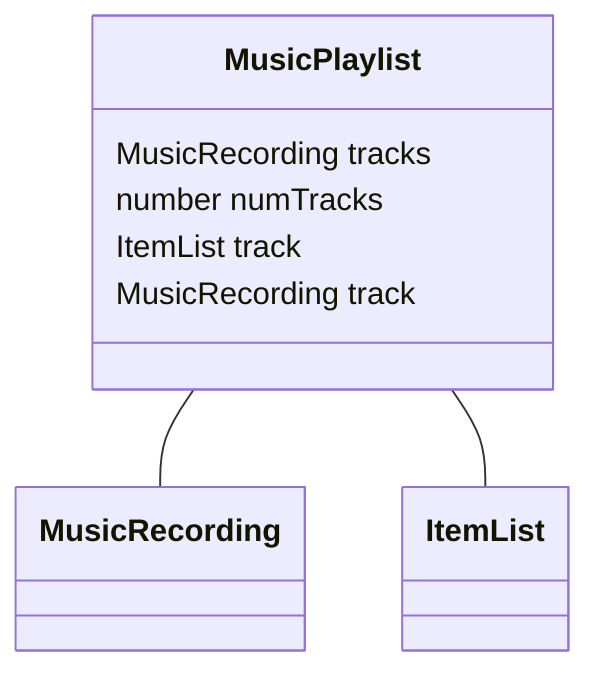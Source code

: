 classDiagram
  MusicPlaylist -- MusicRecording
  MusicPlaylist -- ItemList


class MusicPlaylist {

  MusicRecording tracks
  number numTracks
  ItemList track
  MusicRecording track

 }